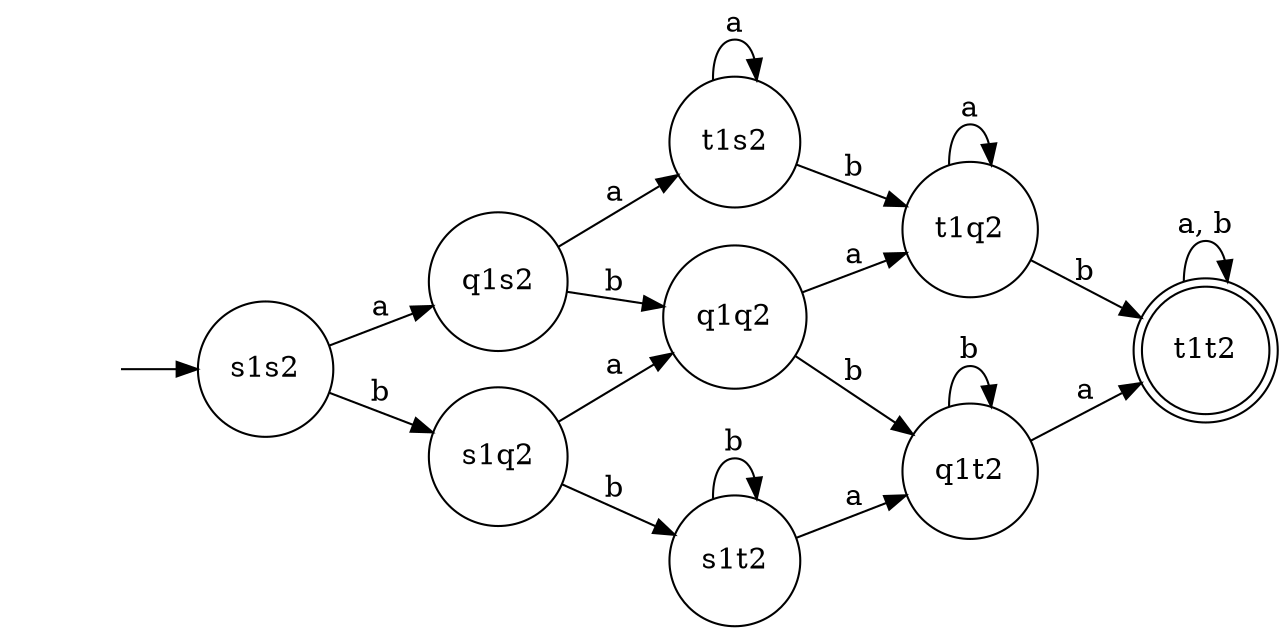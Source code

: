 digraph G2_1 {
    rankdir = "LR";
    node [shape = "none"]; "";
    node [shape = "doublecircle"]; t1t2;
    node [shape = "circle"];
    "" -> s1s2;
    s1s2 -> q1s2 [label = "a"];
    s1s2 -> s1q2 [label = "b"];
    s1q2 -> q1q2 [label = "a"];
    s1q2 -> s1t2 [label = "b"];
    s1t2 -> q1t2 [label = "a"];
    s1t2 -> s1t2 [label = "b"];
    q1s2 -> t1s2 [label = "a"];
    q1s2 -> q1q2 [label = "b"];
    q1q2 -> t1q2 [label = "a"];
    q1q2 -> q1t2 [label = "b"];
    q1t2 -> t1t2 [label = "a"];
    q1t2 -> q1t2 [label = "b"];
    t1s2 -> t1s2 [label = "a"];
    t1s2 -> t1q2 [label = "b"];
    t1q2 -> t1q2 [label = "a"];
    t1q2 -> t1t2 [label = "b"];
    t1t2 -> t1t2 [label = "a, b"];
}